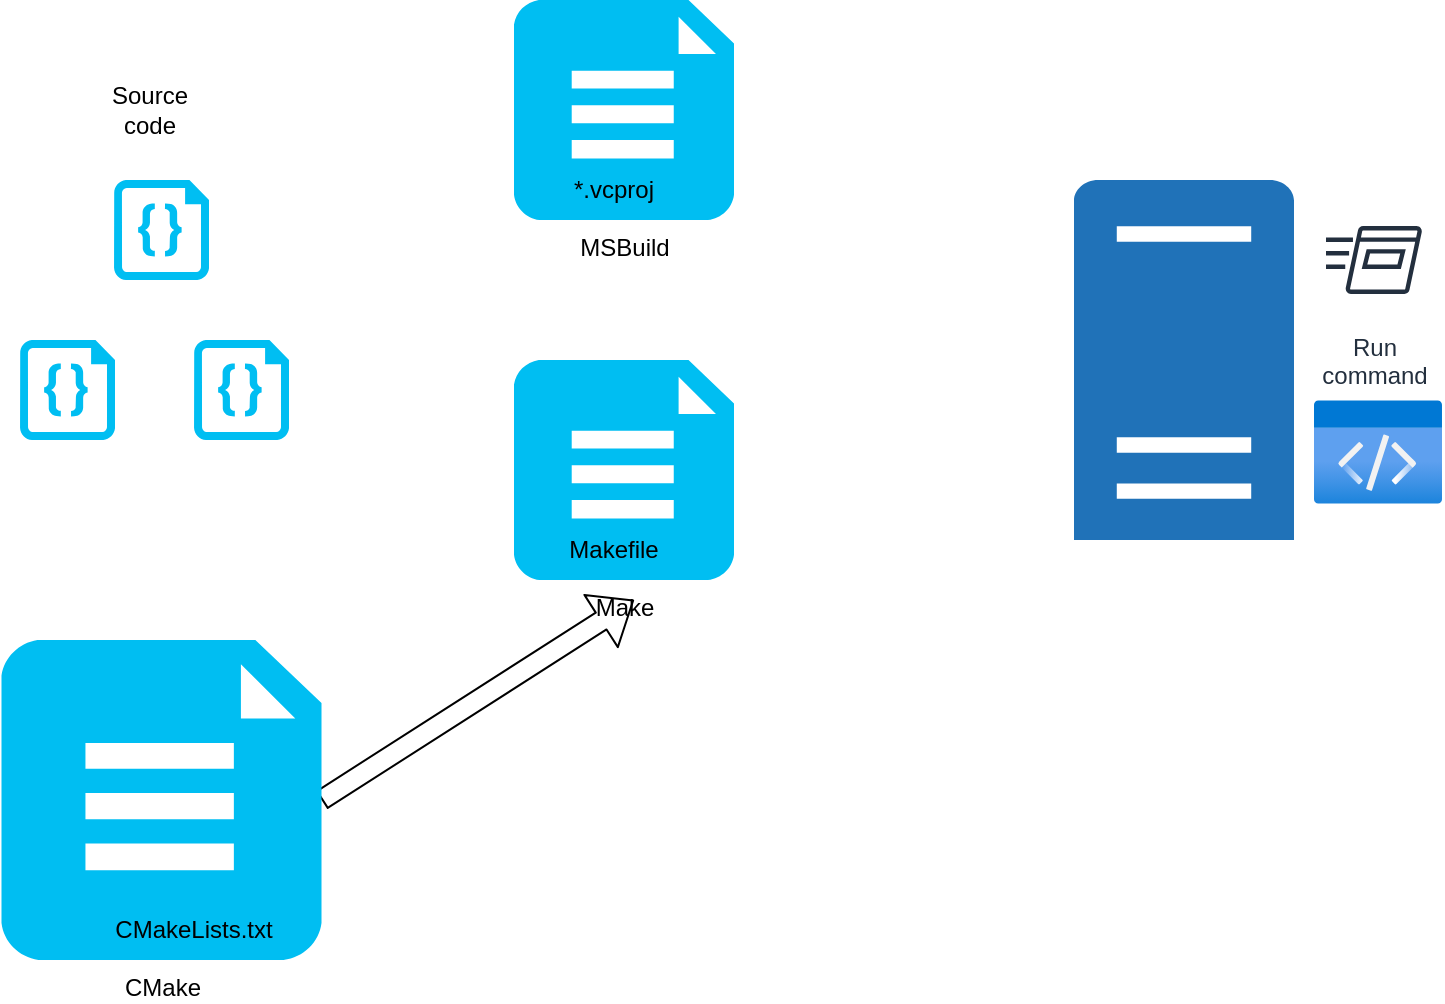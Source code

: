 <mxfile>
    <diagram id="HDXbPl8S8CuRPHVUG1_U" name="Page-1">
        <mxGraphModel dx="1056" dy="597" grid="1" gridSize="10" guides="1" tooltips="1" connect="1" arrows="1" fold="1" page="1" pageScale="1" pageWidth="850" pageHeight="1100" math="0" shadow="0">
            <root>
                <mxCell id="0"/>
                <mxCell id="1" parent="0"/>
                <mxCell id="5" value="" style="verticalLabelPosition=bottom;html=1;verticalAlign=top;align=center;strokeColor=none;fillColor=#00BEF2;shape=mxgraph.azure.code_file;pointerEvents=1;" vertex="1" parent="1">
                    <mxGeometry x="120" y="120" width="47.5" height="50" as="geometry"/>
                </mxCell>
                <mxCell id="6" value="" style="verticalLabelPosition=bottom;html=1;verticalAlign=top;align=center;strokeColor=none;fillColor=#00BEF2;shape=mxgraph.azure.code_file;pointerEvents=1;" vertex="1" parent="1">
                    <mxGeometry x="73" y="200" width="47.5" height="50" as="geometry"/>
                </mxCell>
                <mxCell id="7" value="" style="verticalLabelPosition=bottom;html=1;verticalAlign=top;align=center;strokeColor=none;fillColor=#00BEF2;shape=mxgraph.azure.code_file;pointerEvents=1;" vertex="1" parent="1">
                    <mxGeometry x="160" y="200" width="47.5" height="50" as="geometry"/>
                </mxCell>
                <mxCell id="20" style="edgeStyle=none;shape=flexArrow;html=1;exitX=1;exitY=0.5;exitDx=0;exitDy=0;exitPerimeter=0;" edge="1" parent="1" source="8">
                    <mxGeometry relative="1" as="geometry">
                        <mxPoint x="380" y="330" as="targetPoint"/>
                    </mxGeometry>
                </mxCell>
                <mxCell id="8" value="CMake" style="verticalLabelPosition=bottom;html=1;verticalAlign=top;align=center;strokeColor=none;fillColor=#00BEF2;shape=mxgraph.azure.file_2;pointerEvents=1;" vertex="1" parent="1">
                    <mxGeometry x="63.75" y="350" width="160" height="160" as="geometry"/>
                </mxCell>
                <mxCell id="9" value="Make" style="verticalLabelPosition=bottom;html=1;verticalAlign=top;align=center;strokeColor=none;fillColor=#00BEF2;shape=mxgraph.azure.file_2;pointerEvents=1;" vertex="1" parent="1">
                    <mxGeometry x="320" y="210" width="110" height="110" as="geometry"/>
                </mxCell>
                <mxCell id="10" value="MSBuild&lt;br&gt;" style="verticalLabelPosition=bottom;html=1;verticalAlign=top;align=center;strokeColor=none;fillColor=#00BEF2;shape=mxgraph.azure.file_2;pointerEvents=1;" vertex="1" parent="1">
                    <mxGeometry x="320" y="30" width="110" height="110" as="geometry"/>
                </mxCell>
                <mxCell id="11" value="" style="sketch=0;pointerEvents=1;shadow=0;dashed=0;html=1;strokeColor=none;labelPosition=center;verticalLabelPosition=bottom;verticalAlign=top;outlineConnect=0;align=center;shape=mxgraph.office.servers.physical_host;fillColor=#2072B8;" vertex="1" parent="1">
                    <mxGeometry x="600" y="120" width="110" height="180" as="geometry"/>
                </mxCell>
                <mxCell id="12" value="" style="aspect=fixed;html=1;points=[];align=center;image;fontSize=12;image=img/lib/azure2/general/Code.svg;" vertex="1" parent="1">
                    <mxGeometry x="720" y="230" width="64" height="52" as="geometry"/>
                </mxCell>
                <mxCell id="13" value="Run&#10;command" style="sketch=0;outlineConnect=0;fontColor=#232F3E;gradientColor=none;strokeColor=#232F3E;fillColor=#ffffff;dashed=0;verticalLabelPosition=bottom;verticalAlign=top;align=center;html=1;fontSize=12;fontStyle=0;aspect=fixed;shape=mxgraph.aws4.resourceIcon;resIcon=mxgraph.aws4.run_command;" vertex="1" parent="1">
                    <mxGeometry x="720" y="130" width="60" height="60" as="geometry"/>
                </mxCell>
                <mxCell id="14" value="Makefile" style="text;strokeColor=none;align=center;fillColor=none;html=1;verticalAlign=middle;whiteSpace=wrap;rounded=0;" vertex="1" parent="1">
                    <mxGeometry x="340" y="290" width="60" height="30" as="geometry"/>
                </mxCell>
                <mxCell id="17" value="*.vcproj" style="text;strokeColor=none;align=center;fillColor=none;html=1;verticalAlign=middle;whiteSpace=wrap;rounded=0;" vertex="1" parent="1">
                    <mxGeometry x="340" y="110" width="60" height="30" as="geometry"/>
                </mxCell>
                <mxCell id="18" value="Source code" style="text;strokeColor=none;align=center;fillColor=none;html=1;verticalAlign=middle;whiteSpace=wrap;rounded=0;" vertex="1" parent="1">
                    <mxGeometry x="107.5" y="70" width="60" height="30" as="geometry"/>
                </mxCell>
                <mxCell id="19" value="CMakeLists.txt" style="text;strokeColor=none;align=center;fillColor=none;html=1;verticalAlign=middle;whiteSpace=wrap;rounded=0;" vertex="1" parent="1">
                    <mxGeometry x="130" y="480" width="60" height="30" as="geometry"/>
                </mxCell>
            </root>
        </mxGraphModel>
    </diagram>
</mxfile>